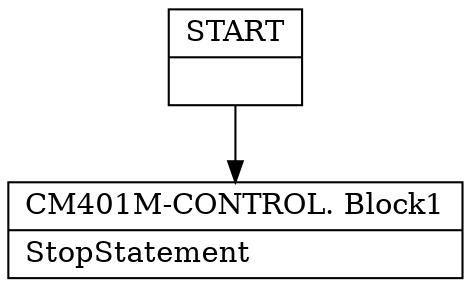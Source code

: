 digraph Cfg {
node [
shape = "record"
]

edge [
arrowtail = "empty"
]
Block0 [
label = "{START|}"
]
Block1 [
label = "{CM401M-CONTROL. Block1|StopStatement\l}"
]
Block0 -> Block1

}
